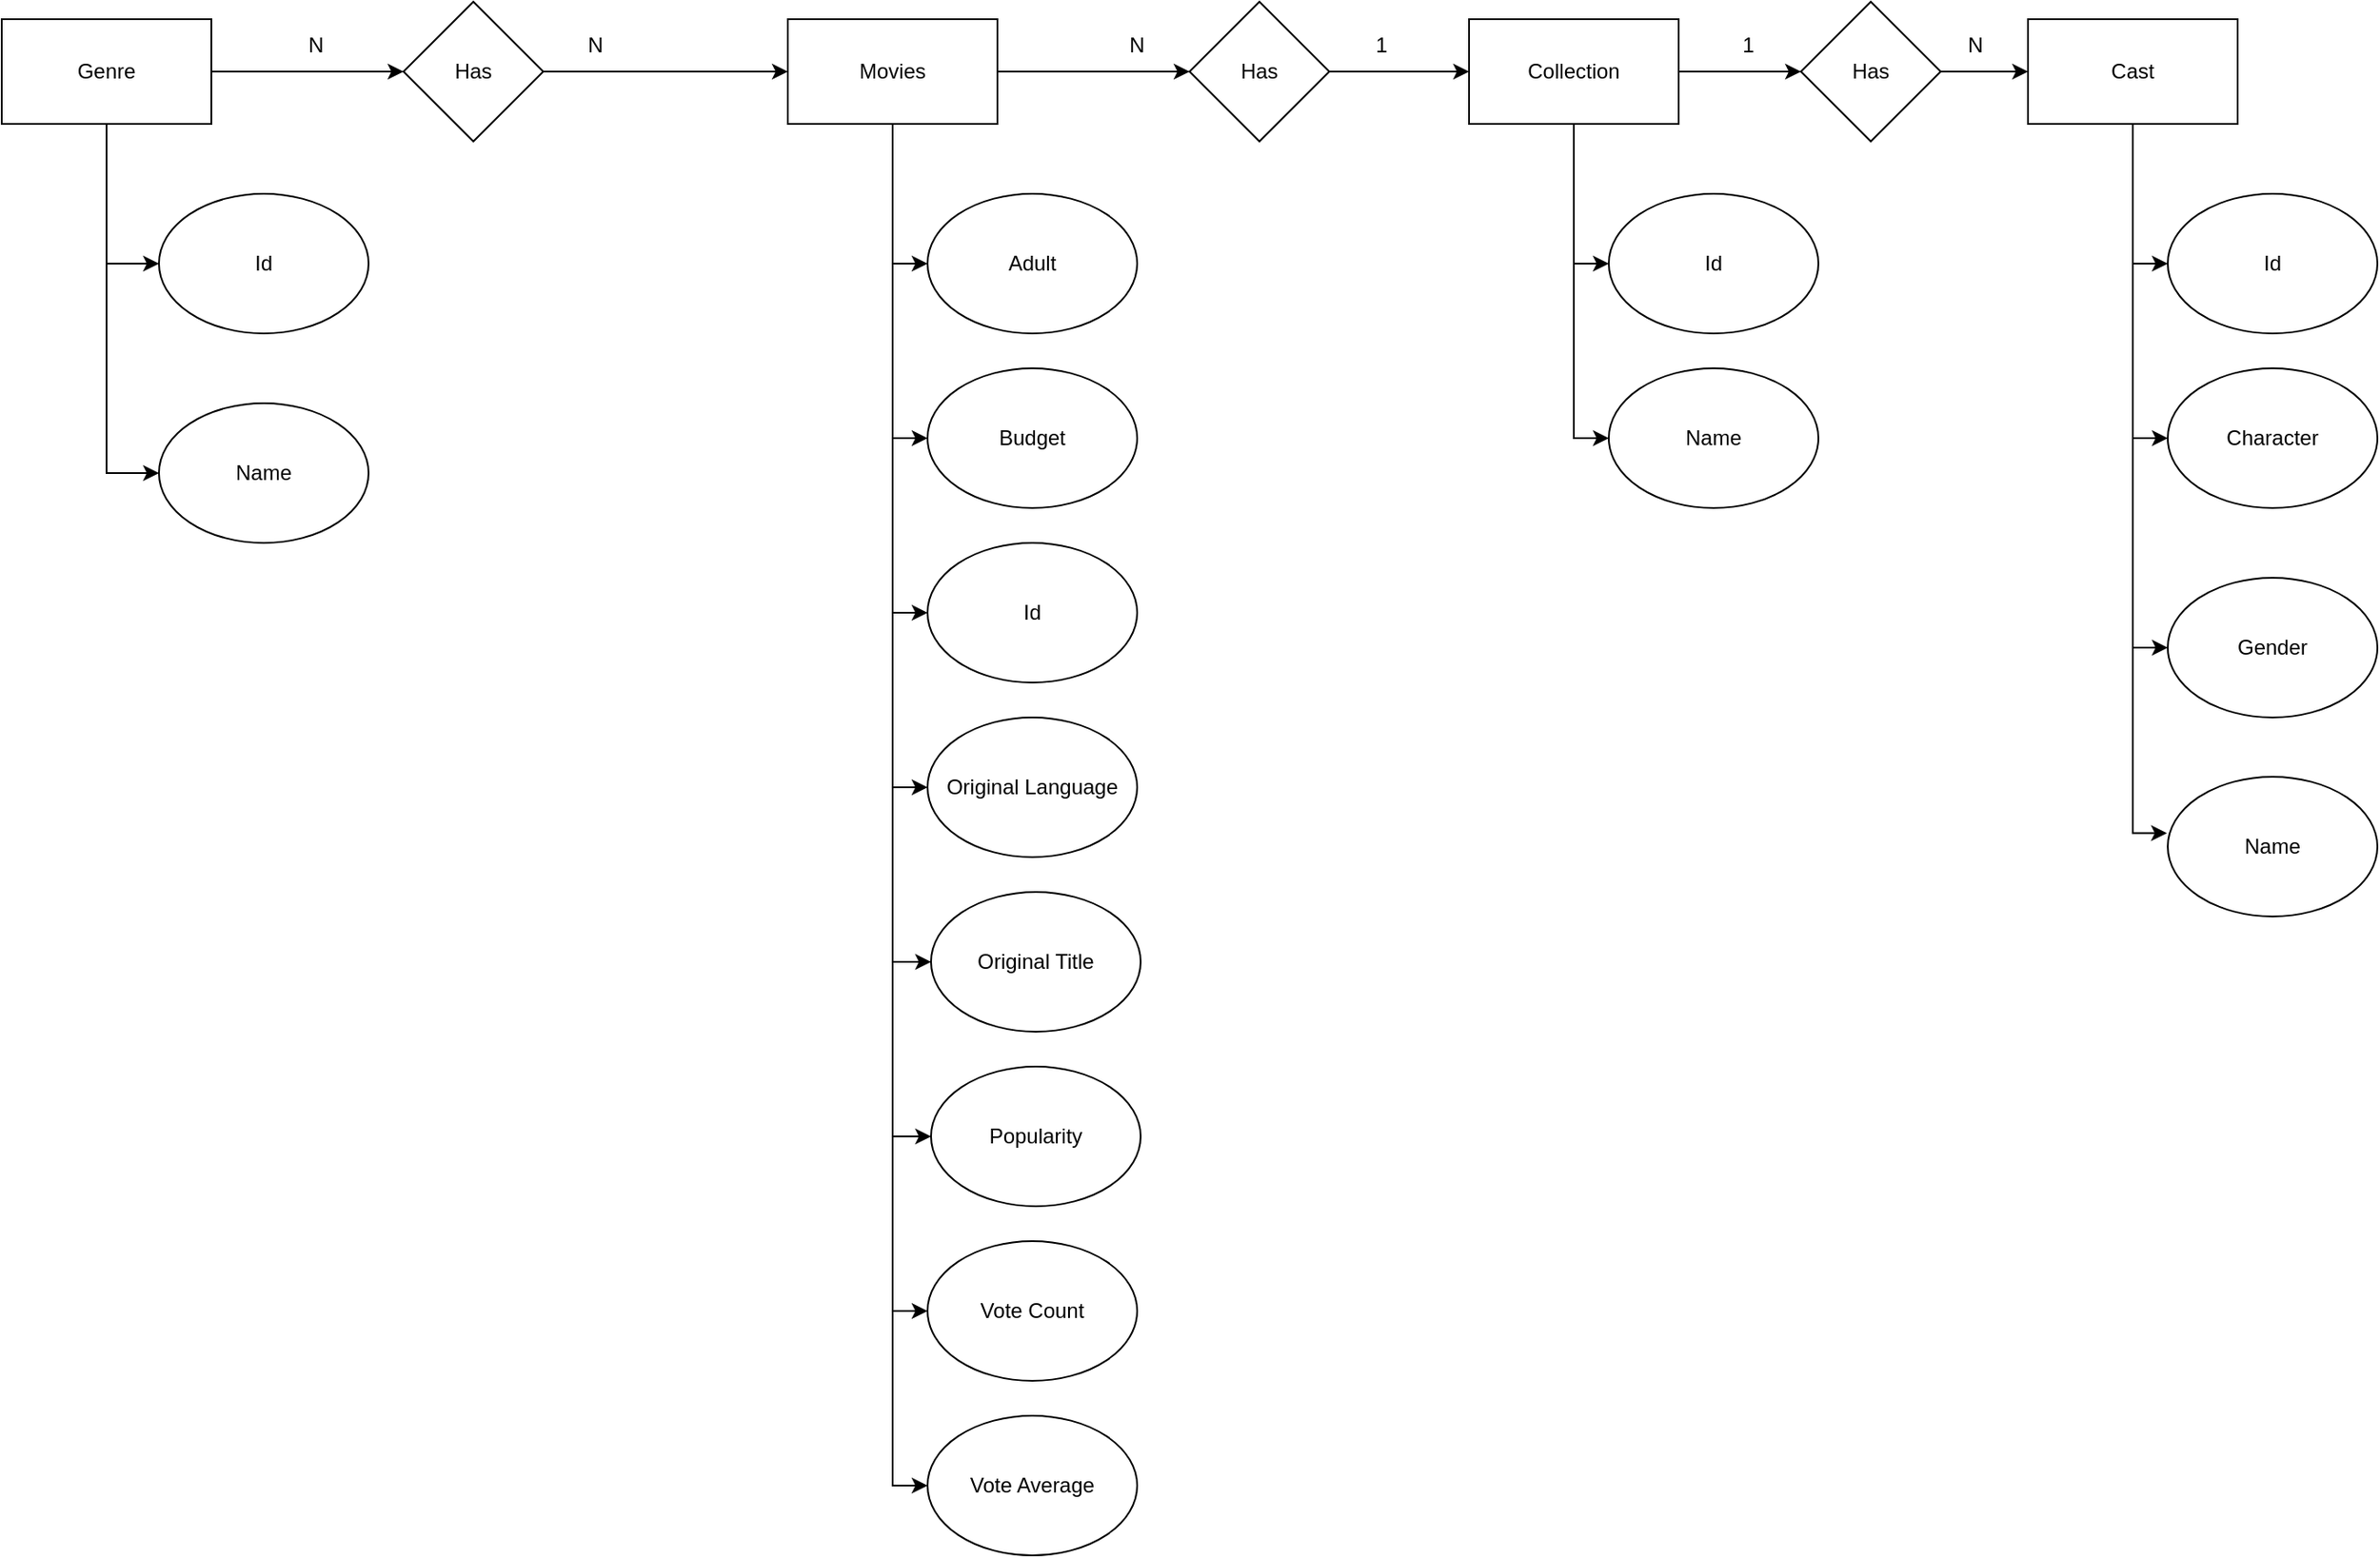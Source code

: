 <mxfile version="17.4.0" type="device"><diagram id="C5RBs43oDa-KdzZeNtuy" name="Page-1"><mxGraphModel dx="2249" dy="792" grid="1" gridSize="10" guides="1" tooltips="1" connect="1" arrows="1" fold="1" page="1" pageScale="1" pageWidth="827" pageHeight="1169" math="0" shadow="0"><root><mxCell id="WIyWlLk6GJQsqaUBKTNV-0"/><mxCell id="WIyWlLk6GJQsqaUBKTNV-1" parent="WIyWlLk6GJQsqaUBKTNV-0"/><mxCell id="bs2OrRtzzdpRU1AY5FuD-9" style="edgeStyle=orthogonalEdgeStyle;rounded=0;orthogonalLoop=1;jettySize=auto;html=1;entryX=0;entryY=0.5;entryDx=0;entryDy=0;" parent="WIyWlLk6GJQsqaUBKTNV-1" source="bs2OrRtzzdpRU1AY5FuD-0" target="bs2OrRtzzdpRU1AY5FuD-8" edge="1"><mxGeometry relative="1" as="geometry"><mxPoint x="250" y="750" as="targetPoint"/></mxGeometry></mxCell><mxCell id="bs2OrRtzzdpRU1AY5FuD-12" style="edgeStyle=orthogonalEdgeStyle;rounded=0;orthogonalLoop=1;jettySize=auto;html=1;" parent="WIyWlLk6GJQsqaUBKTNV-1" source="bs2OrRtzzdpRU1AY5FuD-0" target="bs2OrRtzzdpRU1AY5FuD-7" edge="1"><mxGeometry relative="1" as="geometry"><Array as="points"><mxPoint x="250" y="650"/></Array></mxGeometry></mxCell><mxCell id="bs2OrRtzzdpRU1AY5FuD-13" style="edgeStyle=orthogonalEdgeStyle;rounded=0;orthogonalLoop=1;jettySize=auto;html=1;entryX=0;entryY=0.5;entryDx=0;entryDy=0;" parent="WIyWlLk6GJQsqaUBKTNV-1" source="bs2OrRtzzdpRU1AY5FuD-0" target="bs2OrRtzzdpRU1AY5FuD-6" edge="1"><mxGeometry relative="1" as="geometry"/></mxCell><mxCell id="bs2OrRtzzdpRU1AY5FuD-14" style="edgeStyle=orthogonalEdgeStyle;rounded=0;orthogonalLoop=1;jettySize=auto;html=1;entryX=0;entryY=0.5;entryDx=0;entryDy=0;" parent="WIyWlLk6GJQsqaUBKTNV-1" source="bs2OrRtzzdpRU1AY5FuD-0" target="bs2OrRtzzdpRU1AY5FuD-5" edge="1"><mxGeometry relative="1" as="geometry"/></mxCell><mxCell id="bs2OrRtzzdpRU1AY5FuD-15" style="edgeStyle=orthogonalEdgeStyle;rounded=0;orthogonalLoop=1;jettySize=auto;html=1;entryX=0;entryY=0.5;entryDx=0;entryDy=0;" parent="WIyWlLk6GJQsqaUBKTNV-1" source="bs2OrRtzzdpRU1AY5FuD-0" target="bs2OrRtzzdpRU1AY5FuD-3" edge="1"><mxGeometry relative="1" as="geometry"/></mxCell><mxCell id="bs2OrRtzzdpRU1AY5FuD-16" style="edgeStyle=orthogonalEdgeStyle;rounded=0;orthogonalLoop=1;jettySize=auto;html=1;entryX=0;entryY=0.5;entryDx=0;entryDy=0;" parent="WIyWlLk6GJQsqaUBKTNV-1" source="bs2OrRtzzdpRU1AY5FuD-0" target="bs2OrRtzzdpRU1AY5FuD-1" edge="1"><mxGeometry relative="1" as="geometry"/></mxCell><mxCell id="bs2OrRtzzdpRU1AY5FuD-23" style="edgeStyle=orthogonalEdgeStyle;rounded=0;orthogonalLoop=1;jettySize=auto;html=1;entryX=0;entryY=0.5;entryDx=0;entryDy=0;" parent="WIyWlLk6GJQsqaUBKTNV-1" source="bs2OrRtzzdpRU1AY5FuD-0" target="bs2OrRtzzdpRU1AY5FuD-22" edge="1"><mxGeometry relative="1" as="geometry"/></mxCell><mxCell id="vYC9KlOVpr-6aBfUYePQ-1" style="edgeStyle=orthogonalEdgeStyle;rounded=0;orthogonalLoop=1;jettySize=auto;html=1;entryX=0;entryY=0.5;entryDx=0;entryDy=0;" edge="1" parent="WIyWlLk6GJQsqaUBKTNV-1" source="bs2OrRtzzdpRU1AY5FuD-0" target="vYC9KlOVpr-6aBfUYePQ-0"><mxGeometry relative="1" as="geometry"/></mxCell><mxCell id="vYC9KlOVpr-6aBfUYePQ-3" style="edgeStyle=orthogonalEdgeStyle;rounded=0;orthogonalLoop=1;jettySize=auto;html=1;" edge="1" parent="WIyWlLk6GJQsqaUBKTNV-1" source="bs2OrRtzzdpRU1AY5FuD-0" target="vYC9KlOVpr-6aBfUYePQ-2"><mxGeometry relative="1" as="geometry"><Array as="points"><mxPoint x="250" y="950"/></Array></mxGeometry></mxCell><mxCell id="bs2OrRtzzdpRU1AY5FuD-0" value="Movies" style="rounded=0;whiteSpace=wrap;html=1;" parent="WIyWlLk6GJQsqaUBKTNV-1" vertex="1"><mxGeometry x="190" y="110" width="120" height="60" as="geometry"/></mxCell><mxCell id="bs2OrRtzzdpRU1AY5FuD-1" value="Adult" style="ellipse;whiteSpace=wrap;html=1;" parent="WIyWlLk6GJQsqaUBKTNV-1" vertex="1"><mxGeometry x="270" y="210" width="120" height="80" as="geometry"/></mxCell><mxCell id="bs2OrRtzzdpRU1AY5FuD-3" value="Budget" style="ellipse;whiteSpace=wrap;html=1;" parent="WIyWlLk6GJQsqaUBKTNV-1" vertex="1"><mxGeometry x="270" y="310" width="120" height="80" as="geometry"/></mxCell><mxCell id="bs2OrRtzzdpRU1AY5FuD-5" value="&lt;div&gt;Id&lt;/div&gt;" style="ellipse;whiteSpace=wrap;html=1;" parent="WIyWlLk6GJQsqaUBKTNV-1" vertex="1"><mxGeometry x="270" y="410" width="120" height="80" as="geometry"/></mxCell><mxCell id="bs2OrRtzzdpRU1AY5FuD-6" value="Original Language" style="ellipse;whiteSpace=wrap;html=1;" parent="WIyWlLk6GJQsqaUBKTNV-1" vertex="1"><mxGeometry x="270" y="510" width="120" height="80" as="geometry"/></mxCell><mxCell id="bs2OrRtzzdpRU1AY5FuD-7" value="Original Title" style="ellipse;whiteSpace=wrap;html=1;" parent="WIyWlLk6GJQsqaUBKTNV-1" vertex="1"><mxGeometry x="272" y="610" width="120" height="80" as="geometry"/></mxCell><mxCell id="bs2OrRtzzdpRU1AY5FuD-8" value="Popularity" style="ellipse;whiteSpace=wrap;html=1;" parent="WIyWlLk6GJQsqaUBKTNV-1" vertex="1"><mxGeometry x="272" y="710" width="120" height="80" as="geometry"/></mxCell><mxCell id="bs2OrRtzzdpRU1AY5FuD-20" style="edgeStyle=orthogonalEdgeStyle;rounded=0;orthogonalLoop=1;jettySize=auto;html=1;entryX=0;entryY=0.5;entryDx=0;entryDy=0;" parent="WIyWlLk6GJQsqaUBKTNV-1" source="bs2OrRtzzdpRU1AY5FuD-17" target="bs2OrRtzzdpRU1AY5FuD-18" edge="1"><mxGeometry relative="1" as="geometry"/></mxCell><mxCell id="bs2OrRtzzdpRU1AY5FuD-21" style="edgeStyle=orthogonalEdgeStyle;rounded=0;orthogonalLoop=1;jettySize=auto;html=1;entryX=0;entryY=0.5;entryDx=0;entryDy=0;" parent="WIyWlLk6GJQsqaUBKTNV-1" source="bs2OrRtzzdpRU1AY5FuD-17" target="bs2OrRtzzdpRU1AY5FuD-19" edge="1"><mxGeometry relative="1" as="geometry"/></mxCell><mxCell id="bs2OrRtzzdpRU1AY5FuD-37" style="edgeStyle=orthogonalEdgeStyle;rounded=0;orthogonalLoop=1;jettySize=auto;html=1;" parent="WIyWlLk6GJQsqaUBKTNV-1" source="bs2OrRtzzdpRU1AY5FuD-17" target="bs2OrRtzzdpRU1AY5FuD-36" edge="1"><mxGeometry relative="1" as="geometry"/></mxCell><mxCell id="bs2OrRtzzdpRU1AY5FuD-17" value="&lt;div&gt;Collection&lt;/div&gt;" style="rounded=0;whiteSpace=wrap;html=1;" parent="WIyWlLk6GJQsqaUBKTNV-1" vertex="1"><mxGeometry x="580" y="110" width="120" height="60" as="geometry"/></mxCell><mxCell id="bs2OrRtzzdpRU1AY5FuD-18" value="Id" style="ellipse;whiteSpace=wrap;html=1;" parent="WIyWlLk6GJQsqaUBKTNV-1" vertex="1"><mxGeometry x="660" y="210" width="120" height="80" as="geometry"/></mxCell><mxCell id="bs2OrRtzzdpRU1AY5FuD-19" value="Name" style="ellipse;whiteSpace=wrap;html=1;" parent="WIyWlLk6GJQsqaUBKTNV-1" vertex="1"><mxGeometry x="660" y="310" width="120" height="80" as="geometry"/></mxCell><mxCell id="bs2OrRtzzdpRU1AY5FuD-24" style="edgeStyle=orthogonalEdgeStyle;rounded=0;orthogonalLoop=1;jettySize=auto;html=1;entryX=0;entryY=0.5;entryDx=0;entryDy=0;" parent="WIyWlLk6GJQsqaUBKTNV-1" source="bs2OrRtzzdpRU1AY5FuD-22" target="bs2OrRtzzdpRU1AY5FuD-17" edge="1"><mxGeometry relative="1" as="geometry"/></mxCell><mxCell id="bs2OrRtzzdpRU1AY5FuD-22" value="Has" style="rhombus;whiteSpace=wrap;html=1;" parent="WIyWlLk6GJQsqaUBKTNV-1" vertex="1"><mxGeometry x="420" y="100" width="80" height="80" as="geometry"/></mxCell><mxCell id="bs2OrRtzzdpRU1AY5FuD-25" value="N" style="text;html=1;strokeColor=none;fillColor=none;align=center;verticalAlign=middle;whiteSpace=wrap;rounded=0;" parent="WIyWlLk6GJQsqaUBKTNV-1" vertex="1"><mxGeometry x="360" y="110" width="60" height="30" as="geometry"/></mxCell><mxCell id="bs2OrRtzzdpRU1AY5FuD-26" value="1" style="text;html=1;strokeColor=none;fillColor=none;align=center;verticalAlign=middle;whiteSpace=wrap;rounded=0;" parent="WIyWlLk6GJQsqaUBKTNV-1" vertex="1"><mxGeometry x="500" y="110" width="60" height="30" as="geometry"/></mxCell><mxCell id="bs2OrRtzzdpRU1AY5FuD-32" style="edgeStyle=orthogonalEdgeStyle;rounded=0;orthogonalLoop=1;jettySize=auto;html=1;entryX=0;entryY=0.5;entryDx=0;entryDy=0;" parent="WIyWlLk6GJQsqaUBKTNV-1" source="bs2OrRtzzdpRU1AY5FuD-27" target="bs2OrRtzzdpRU1AY5FuD-28" edge="1"><mxGeometry relative="1" as="geometry"/></mxCell><mxCell id="bs2OrRtzzdpRU1AY5FuD-33" style="edgeStyle=orthogonalEdgeStyle;rounded=0;orthogonalLoop=1;jettySize=auto;html=1;entryX=0;entryY=0.5;entryDx=0;entryDy=0;" parent="WIyWlLk6GJQsqaUBKTNV-1" source="bs2OrRtzzdpRU1AY5FuD-27" target="bs2OrRtzzdpRU1AY5FuD-29" edge="1"><mxGeometry relative="1" as="geometry"/></mxCell><mxCell id="bs2OrRtzzdpRU1AY5FuD-34" style="edgeStyle=orthogonalEdgeStyle;rounded=0;orthogonalLoop=1;jettySize=auto;html=1;entryX=0;entryY=0.5;entryDx=0;entryDy=0;" parent="WIyWlLk6GJQsqaUBKTNV-1" source="bs2OrRtzzdpRU1AY5FuD-27" target="bs2OrRtzzdpRU1AY5FuD-30" edge="1"><mxGeometry relative="1" as="geometry"/></mxCell><mxCell id="bs2OrRtzzdpRU1AY5FuD-35" style="edgeStyle=orthogonalEdgeStyle;rounded=0;orthogonalLoop=1;jettySize=auto;html=1;entryX=-0.004;entryY=0.403;entryDx=0;entryDy=0;entryPerimeter=0;" parent="WIyWlLk6GJQsqaUBKTNV-1" source="bs2OrRtzzdpRU1AY5FuD-27" target="bs2OrRtzzdpRU1AY5FuD-31" edge="1"><mxGeometry relative="1" as="geometry"/></mxCell><mxCell id="bs2OrRtzzdpRU1AY5FuD-27" value="Cast" style="rounded=0;whiteSpace=wrap;html=1;" parent="WIyWlLk6GJQsqaUBKTNV-1" vertex="1"><mxGeometry x="900" y="110" width="120" height="60" as="geometry"/></mxCell><mxCell id="bs2OrRtzzdpRU1AY5FuD-28" value="Id" style="ellipse;whiteSpace=wrap;html=1;" parent="WIyWlLk6GJQsqaUBKTNV-1" vertex="1"><mxGeometry x="980" y="210" width="120" height="80" as="geometry"/></mxCell><mxCell id="bs2OrRtzzdpRU1AY5FuD-29" value="Character" style="ellipse;whiteSpace=wrap;html=1;" parent="WIyWlLk6GJQsqaUBKTNV-1" vertex="1"><mxGeometry x="980" y="310" width="120" height="80" as="geometry"/></mxCell><mxCell id="bs2OrRtzzdpRU1AY5FuD-30" value="&lt;div&gt;Gender&lt;/div&gt;" style="ellipse;whiteSpace=wrap;html=1;" parent="WIyWlLk6GJQsqaUBKTNV-1" vertex="1"><mxGeometry x="980" y="430" width="120" height="80" as="geometry"/></mxCell><mxCell id="bs2OrRtzzdpRU1AY5FuD-31" value="Name" style="ellipse;whiteSpace=wrap;html=1;" parent="WIyWlLk6GJQsqaUBKTNV-1" vertex="1"><mxGeometry x="980" y="544" width="120" height="80" as="geometry"/></mxCell><mxCell id="bs2OrRtzzdpRU1AY5FuD-42" style="edgeStyle=orthogonalEdgeStyle;rounded=0;orthogonalLoop=1;jettySize=auto;html=1;" parent="WIyWlLk6GJQsqaUBKTNV-1" source="bs2OrRtzzdpRU1AY5FuD-36" target="bs2OrRtzzdpRU1AY5FuD-27" edge="1"><mxGeometry relative="1" as="geometry"/></mxCell><mxCell id="bs2OrRtzzdpRU1AY5FuD-36" value="Has" style="rhombus;whiteSpace=wrap;html=1;" parent="WIyWlLk6GJQsqaUBKTNV-1" vertex="1"><mxGeometry x="770" y="100" width="80" height="80" as="geometry"/></mxCell><mxCell id="bs2OrRtzzdpRU1AY5FuD-39" value="N" style="text;html=1;strokeColor=none;fillColor=none;align=center;verticalAlign=middle;whiteSpace=wrap;rounded=0;" parent="WIyWlLk6GJQsqaUBKTNV-1" vertex="1"><mxGeometry x="840" y="110" width="60" height="30" as="geometry"/></mxCell><mxCell id="bs2OrRtzzdpRU1AY5FuD-41" value="1" style="text;html=1;strokeColor=none;fillColor=none;align=center;verticalAlign=middle;whiteSpace=wrap;rounded=0;" parent="WIyWlLk6GJQsqaUBKTNV-1" vertex="1"><mxGeometry x="710" y="110" width="60" height="30" as="geometry"/></mxCell><mxCell id="bs2OrRtzzdpRU1AY5FuD-46" style="edgeStyle=orthogonalEdgeStyle;rounded=0;orthogonalLoop=1;jettySize=auto;html=1;entryX=0;entryY=0.5;entryDx=0;entryDy=0;" parent="WIyWlLk6GJQsqaUBKTNV-1" source="bs2OrRtzzdpRU1AY5FuD-43" target="bs2OrRtzzdpRU1AY5FuD-44" edge="1"><mxGeometry relative="1" as="geometry"/></mxCell><mxCell id="bs2OrRtzzdpRU1AY5FuD-47" style="edgeStyle=orthogonalEdgeStyle;rounded=0;orthogonalLoop=1;jettySize=auto;html=1;entryX=0;entryY=0.5;entryDx=0;entryDy=0;" parent="WIyWlLk6GJQsqaUBKTNV-1" source="bs2OrRtzzdpRU1AY5FuD-43" target="bs2OrRtzzdpRU1AY5FuD-45" edge="1"><mxGeometry relative="1" as="geometry"/></mxCell><mxCell id="bs2OrRtzzdpRU1AY5FuD-49" style="edgeStyle=orthogonalEdgeStyle;rounded=0;orthogonalLoop=1;jettySize=auto;html=1;" parent="WIyWlLk6GJQsqaUBKTNV-1" source="bs2OrRtzzdpRU1AY5FuD-43" target="bs2OrRtzzdpRU1AY5FuD-48" edge="1"><mxGeometry relative="1" as="geometry"/></mxCell><mxCell id="bs2OrRtzzdpRU1AY5FuD-43" value="Genre" style="rounded=0;whiteSpace=wrap;html=1;" parent="WIyWlLk6GJQsqaUBKTNV-1" vertex="1"><mxGeometry x="-260" y="110" width="120" height="60" as="geometry"/></mxCell><mxCell id="bs2OrRtzzdpRU1AY5FuD-44" value="&lt;div&gt;Id&lt;/div&gt;" style="ellipse;whiteSpace=wrap;html=1;" parent="WIyWlLk6GJQsqaUBKTNV-1" vertex="1"><mxGeometry x="-170" y="210" width="120" height="80" as="geometry"/></mxCell><mxCell id="bs2OrRtzzdpRU1AY5FuD-45" value="Name" style="ellipse;whiteSpace=wrap;html=1;" parent="WIyWlLk6GJQsqaUBKTNV-1" vertex="1"><mxGeometry x="-170" y="330" width="120" height="80" as="geometry"/></mxCell><mxCell id="bs2OrRtzzdpRU1AY5FuD-50" style="edgeStyle=orthogonalEdgeStyle;rounded=0;orthogonalLoop=1;jettySize=auto;html=1;" parent="WIyWlLk6GJQsqaUBKTNV-1" source="bs2OrRtzzdpRU1AY5FuD-48" target="bs2OrRtzzdpRU1AY5FuD-0" edge="1"><mxGeometry relative="1" as="geometry"/></mxCell><mxCell id="bs2OrRtzzdpRU1AY5FuD-48" value="Has" style="rhombus;whiteSpace=wrap;html=1;" parent="WIyWlLk6GJQsqaUBKTNV-1" vertex="1"><mxGeometry x="-30" y="100" width="80" height="80" as="geometry"/></mxCell><mxCell id="bs2OrRtzzdpRU1AY5FuD-51" value="N" style="text;html=1;strokeColor=none;fillColor=none;align=center;verticalAlign=middle;whiteSpace=wrap;rounded=0;" parent="WIyWlLk6GJQsqaUBKTNV-1" vertex="1"><mxGeometry x="-110" y="110" width="60" height="30" as="geometry"/></mxCell><mxCell id="bs2OrRtzzdpRU1AY5FuD-52" value="N" style="text;html=1;strokeColor=none;fillColor=none;align=center;verticalAlign=middle;whiteSpace=wrap;rounded=0;" parent="WIyWlLk6GJQsqaUBKTNV-1" vertex="1"><mxGeometry x="50" y="110" width="60" height="30" as="geometry"/></mxCell><mxCell id="vYC9KlOVpr-6aBfUYePQ-0" value="Vote Count" style="ellipse;whiteSpace=wrap;html=1;" vertex="1" parent="WIyWlLk6GJQsqaUBKTNV-1"><mxGeometry x="270" y="810" width="120" height="80" as="geometry"/></mxCell><mxCell id="vYC9KlOVpr-6aBfUYePQ-2" value="Vote Average" style="ellipse;whiteSpace=wrap;html=1;" vertex="1" parent="WIyWlLk6GJQsqaUBKTNV-1"><mxGeometry x="270" y="910" width="120" height="80" as="geometry"/></mxCell></root></mxGraphModel></diagram></mxfile>